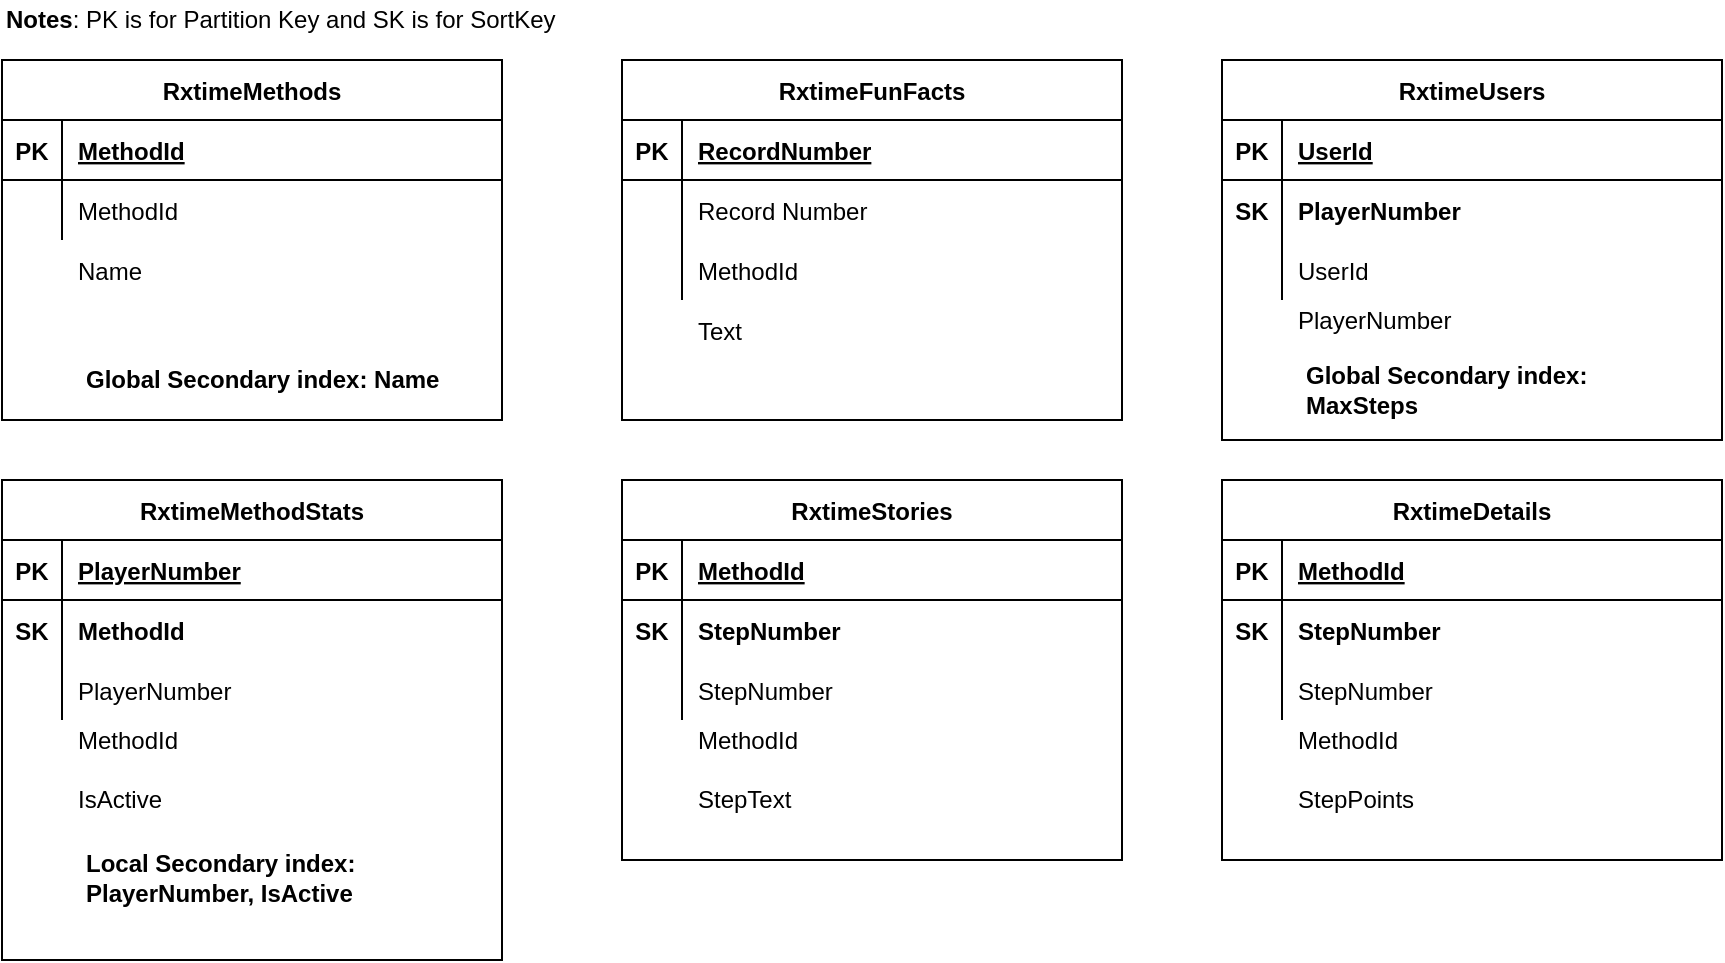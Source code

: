 <mxfile version="13.10.4" type="device"><diagram id="R2lEEEUBdFMjLlhIrx00" name="Page-1"><mxGraphModel dx="1240" dy="686" grid="1" gridSize="10" guides="1" tooltips="1" connect="1" arrows="1" fold="1" page="1" pageScale="1" pageWidth="850" pageHeight="1100" math="0" shadow="0" extFonts="Permanent Marker^https://fonts.googleapis.com/css?family=Permanent+Marker"><root><mxCell id="0"/><mxCell id="1" parent="0"/><mxCell id="uGxjUlZUFUyvaRyO3LnY-5" value="" style="group" vertex="1" connectable="0" parent="1"><mxGeometry x="360" y="30" width="250" height="180" as="geometry"/></mxCell><mxCell id="C-vyLk0tnHw3VtMMgP7b-2" value="RxtimeFunFacts" style="shape=table;startSize=30;container=1;collapsible=1;childLayout=tableLayout;fixedRows=1;rowLines=0;fontStyle=1;align=center;resizeLast=1;" parent="uGxjUlZUFUyvaRyO3LnY-5" vertex="1"><mxGeometry width="250" height="180" as="geometry"/></mxCell><mxCell id="C-vyLk0tnHw3VtMMgP7b-3" value="" style="shape=partialRectangle;collapsible=0;dropTarget=0;pointerEvents=0;fillColor=none;points=[[0,0.5],[1,0.5]];portConstraint=eastwest;top=0;left=0;right=0;bottom=1;" parent="C-vyLk0tnHw3VtMMgP7b-2" vertex="1"><mxGeometry y="30" width="250" height="30" as="geometry"/></mxCell><mxCell id="C-vyLk0tnHw3VtMMgP7b-4" value="PK" style="shape=partialRectangle;overflow=hidden;connectable=0;fillColor=none;top=0;left=0;bottom=0;right=0;fontStyle=1;" parent="C-vyLk0tnHw3VtMMgP7b-3" vertex="1"><mxGeometry width="30" height="30" as="geometry"/></mxCell><mxCell id="C-vyLk0tnHw3VtMMgP7b-5" value="RecordNumber" style="shape=partialRectangle;overflow=hidden;connectable=0;fillColor=none;top=0;left=0;bottom=0;right=0;align=left;spacingLeft=6;fontStyle=5;" parent="C-vyLk0tnHw3VtMMgP7b-3" vertex="1"><mxGeometry x="30" width="220" height="30" as="geometry"/></mxCell><mxCell id="C-vyLk0tnHw3VtMMgP7b-6" value="" style="shape=partialRectangle;collapsible=0;dropTarget=0;pointerEvents=0;fillColor=none;points=[[0,0.5],[1,0.5]];portConstraint=eastwest;top=0;left=0;right=0;bottom=0;" parent="C-vyLk0tnHw3VtMMgP7b-2" vertex="1"><mxGeometry y="60" width="250" height="30" as="geometry"/></mxCell><mxCell id="C-vyLk0tnHw3VtMMgP7b-7" value="" style="shape=partialRectangle;overflow=hidden;connectable=0;fillColor=none;top=0;left=0;bottom=0;right=0;" parent="C-vyLk0tnHw3VtMMgP7b-6" vertex="1"><mxGeometry width="30" height="30" as="geometry"/></mxCell><mxCell id="C-vyLk0tnHw3VtMMgP7b-8" value="Record Number" style="shape=partialRectangle;overflow=hidden;connectable=0;fillColor=none;top=0;left=0;bottom=0;right=0;align=left;spacingLeft=6;" parent="C-vyLk0tnHw3VtMMgP7b-6" vertex="1"><mxGeometry x="30" width="220" height="30" as="geometry"/></mxCell><mxCell id="C-vyLk0tnHw3VtMMgP7b-9" value="" style="shape=partialRectangle;collapsible=0;dropTarget=0;pointerEvents=0;fillColor=none;points=[[0,0.5],[1,0.5]];portConstraint=eastwest;top=0;left=0;right=0;bottom=0;" parent="C-vyLk0tnHw3VtMMgP7b-2" vertex="1"><mxGeometry y="90" width="250" height="30" as="geometry"/></mxCell><mxCell id="C-vyLk0tnHw3VtMMgP7b-10" value="" style="shape=partialRectangle;overflow=hidden;connectable=0;fillColor=none;top=0;left=0;bottom=0;right=0;" parent="C-vyLk0tnHw3VtMMgP7b-9" vertex="1"><mxGeometry width="30" height="30" as="geometry"/></mxCell><mxCell id="C-vyLk0tnHw3VtMMgP7b-11" value="MethodId" style="shape=partialRectangle;overflow=hidden;connectable=0;fillColor=none;top=0;left=0;bottom=0;right=0;align=left;spacingLeft=6;" parent="C-vyLk0tnHw3VtMMgP7b-9" vertex="1"><mxGeometry x="30" width="220" height="30" as="geometry"/></mxCell><mxCell id="uGxjUlZUFUyvaRyO3LnY-3" value="Text" style="shape=partialRectangle;overflow=hidden;connectable=0;fillColor=none;top=0;left=0;bottom=0;right=0;align=left;spacingLeft=6;" vertex="1" parent="uGxjUlZUFUyvaRyO3LnY-5"><mxGeometry x="30" y="120.0" width="220" height="30.0" as="geometry"/></mxCell><mxCell id="uGxjUlZUFUyvaRyO3LnY-6" value="" style="group" vertex="1" connectable="0" parent="1"><mxGeometry x="50" y="30" width="250" height="180" as="geometry"/></mxCell><mxCell id="uGxjUlZUFUyvaRyO3LnY-4" value="Name" style="shape=partialRectangle;overflow=hidden;connectable=0;fillColor=none;top=0;left=0;bottom=0;right=0;align=left;spacingLeft=6;" vertex="1" parent="uGxjUlZUFUyvaRyO3LnY-6"><mxGeometry x="30" y="90" width="220" height="30" as="geometry"/></mxCell><mxCell id="uGxjUlZUFUyvaRyO3LnY-7" value="" style="group" vertex="1" connectable="0" parent="uGxjUlZUFUyvaRyO3LnY-6"><mxGeometry width="250" height="180" as="geometry"/></mxCell><mxCell id="C-vyLk0tnHw3VtMMgP7b-23" value="RxtimeMethods" style="shape=table;startSize=30;container=1;collapsible=1;childLayout=tableLayout;fixedRows=1;rowLines=0;fontStyle=1;align=center;resizeLast=1;" parent="uGxjUlZUFUyvaRyO3LnY-7" vertex="1"><mxGeometry width="250" height="180" as="geometry"/></mxCell><mxCell id="C-vyLk0tnHw3VtMMgP7b-24" value="" style="shape=partialRectangle;collapsible=0;dropTarget=0;pointerEvents=0;fillColor=none;points=[[0,0.5],[1,0.5]];portConstraint=eastwest;top=0;left=0;right=0;bottom=1;" parent="C-vyLk0tnHw3VtMMgP7b-23" vertex="1"><mxGeometry y="30" width="250" height="30" as="geometry"/></mxCell><mxCell id="C-vyLk0tnHw3VtMMgP7b-25" value="PK" style="shape=partialRectangle;overflow=hidden;connectable=0;fillColor=none;top=0;left=0;bottom=0;right=0;fontStyle=1;" parent="C-vyLk0tnHw3VtMMgP7b-24" vertex="1"><mxGeometry width="30" height="30" as="geometry"/></mxCell><mxCell id="C-vyLk0tnHw3VtMMgP7b-26" value="MethodId" style="shape=partialRectangle;overflow=hidden;connectable=0;fillColor=none;top=0;left=0;bottom=0;right=0;align=left;spacingLeft=6;fontStyle=5;" parent="C-vyLk0tnHw3VtMMgP7b-24" vertex="1"><mxGeometry x="30" width="220" height="30" as="geometry"/></mxCell><mxCell id="C-vyLk0tnHw3VtMMgP7b-27" value="" style="shape=partialRectangle;collapsible=0;dropTarget=0;pointerEvents=0;fillColor=none;points=[[0,0.5],[1,0.5]];portConstraint=eastwest;top=0;left=0;right=0;bottom=0;" parent="C-vyLk0tnHw3VtMMgP7b-23" vertex="1"><mxGeometry y="60" width="250" height="30" as="geometry"/></mxCell><mxCell id="C-vyLk0tnHw3VtMMgP7b-28" value="" style="shape=partialRectangle;overflow=hidden;connectable=0;fillColor=none;top=0;left=0;bottom=0;right=0;" parent="C-vyLk0tnHw3VtMMgP7b-27" vertex="1"><mxGeometry width="30" height="30" as="geometry"/></mxCell><mxCell id="C-vyLk0tnHw3VtMMgP7b-29" value="MethodId" style="shape=partialRectangle;overflow=hidden;connectable=0;fillColor=none;top=0;left=0;bottom=0;right=0;align=left;spacingLeft=6;" parent="C-vyLk0tnHw3VtMMgP7b-27" vertex="1"><mxGeometry x="30" width="220" height="30" as="geometry"/></mxCell><mxCell id="uGxjUlZUFUyvaRyO3LnY-1" value="Global Secondary index: Name" style="text;html=1;strokeColor=none;fillColor=none;align=left;verticalAlign=middle;whiteSpace=wrap;rounded=0;fontStyle=1" vertex="1" parent="uGxjUlZUFUyvaRyO3LnY-7"><mxGeometry x="40" y="150" width="200" height="20" as="geometry"/></mxCell><mxCell id="uGxjUlZUFUyvaRyO3LnY-11" value="" style="group" vertex="1" connectable="0" parent="1"><mxGeometry x="50" y="240" width="250" height="240" as="geometry"/></mxCell><mxCell id="C-vyLk0tnHw3VtMMgP7b-13" value="RxtimeMethodStats" style="shape=table;startSize=30;container=1;collapsible=1;childLayout=tableLayout;fixedRows=1;rowLines=0;fontStyle=1;align=center;resizeLast=1;" parent="uGxjUlZUFUyvaRyO3LnY-11" vertex="1"><mxGeometry width="250" height="240" as="geometry"/></mxCell><mxCell id="C-vyLk0tnHw3VtMMgP7b-14" value="" style="shape=partialRectangle;collapsible=0;dropTarget=0;pointerEvents=0;fillColor=none;points=[[0,0.5],[1,0.5]];portConstraint=eastwest;top=0;left=0;right=0;bottom=1;" parent="C-vyLk0tnHw3VtMMgP7b-13" vertex="1"><mxGeometry y="30" width="250" height="30" as="geometry"/></mxCell><mxCell id="C-vyLk0tnHw3VtMMgP7b-15" value="PK" style="shape=partialRectangle;overflow=hidden;connectable=0;fillColor=none;top=0;left=0;bottom=0;right=0;fontStyle=1;" parent="C-vyLk0tnHw3VtMMgP7b-14" vertex="1"><mxGeometry width="30" height="30" as="geometry"/></mxCell><mxCell id="C-vyLk0tnHw3VtMMgP7b-16" value="PlayerNumber" style="shape=partialRectangle;overflow=hidden;connectable=0;fillColor=none;top=0;left=0;bottom=0;right=0;align=left;spacingLeft=6;fontStyle=5;" parent="C-vyLk0tnHw3VtMMgP7b-14" vertex="1"><mxGeometry x="30" width="220" height="30" as="geometry"/></mxCell><mxCell id="C-vyLk0tnHw3VtMMgP7b-17" value="" style="shape=partialRectangle;collapsible=0;dropTarget=0;pointerEvents=0;fillColor=none;points=[[0,0.5],[1,0.5]];portConstraint=eastwest;top=0;left=0;right=0;bottom=0;" parent="C-vyLk0tnHw3VtMMgP7b-13" vertex="1"><mxGeometry y="60" width="250" height="30" as="geometry"/></mxCell><mxCell id="C-vyLk0tnHw3VtMMgP7b-18" value="SK" style="shape=partialRectangle;overflow=hidden;connectable=0;fillColor=none;top=0;left=0;bottom=0;right=0;fontStyle=1" parent="C-vyLk0tnHw3VtMMgP7b-17" vertex="1"><mxGeometry width="30" height="30" as="geometry"/></mxCell><mxCell id="C-vyLk0tnHw3VtMMgP7b-19" value="MethodId" style="shape=partialRectangle;overflow=hidden;connectable=0;fillColor=none;top=0;left=0;bottom=0;right=0;align=left;spacingLeft=6;fontStyle=1" parent="C-vyLk0tnHw3VtMMgP7b-17" vertex="1"><mxGeometry x="30" width="220" height="30" as="geometry"/></mxCell><mxCell id="C-vyLk0tnHw3VtMMgP7b-20" value="" style="shape=partialRectangle;collapsible=0;dropTarget=0;pointerEvents=0;fillColor=none;points=[[0,0.5],[1,0.5]];portConstraint=eastwest;top=0;left=0;right=0;bottom=0;" parent="C-vyLk0tnHw3VtMMgP7b-13" vertex="1"><mxGeometry y="90" width="250" height="30" as="geometry"/></mxCell><mxCell id="C-vyLk0tnHw3VtMMgP7b-21" value="" style="shape=partialRectangle;overflow=hidden;connectable=0;fillColor=none;top=0;left=0;bottom=0;right=0;" parent="C-vyLk0tnHw3VtMMgP7b-20" vertex="1"><mxGeometry width="30" height="30" as="geometry"/></mxCell><mxCell id="C-vyLk0tnHw3VtMMgP7b-22" value="PlayerNumber" style="shape=partialRectangle;overflow=hidden;connectable=0;fillColor=none;top=0;left=0;bottom=0;right=0;align=left;spacingLeft=6;" parent="C-vyLk0tnHw3VtMMgP7b-20" vertex="1"><mxGeometry x="30" width="220" height="30" as="geometry"/></mxCell><mxCell id="uGxjUlZUFUyvaRyO3LnY-8" value="MethodId" style="shape=partialRectangle;overflow=hidden;connectable=0;fillColor=none;top=0;left=0;bottom=0;right=0;align=left;spacingLeft=6;" vertex="1" parent="uGxjUlZUFUyvaRyO3LnY-11"><mxGeometry x="30" y="115.2" width="220" height="28.8" as="geometry"/></mxCell><mxCell id="uGxjUlZUFUyvaRyO3LnY-10" value="Local Secondary index: PlayerNumber, IsActive" style="text;html=1;strokeColor=none;fillColor=none;align=left;verticalAlign=middle;whiteSpace=wrap;rounded=0;fontStyle=1" vertex="1" parent="uGxjUlZUFUyvaRyO3LnY-11"><mxGeometry x="40" y="180" width="200" height="38.4" as="geometry"/></mxCell><mxCell id="uGxjUlZUFUyvaRyO3LnY-9" value="IsActive" style="shape=partialRectangle;overflow=hidden;connectable=0;fillColor=none;top=0;left=0;bottom=0;right=0;align=left;spacingLeft=6;" vertex="1" parent="uGxjUlZUFUyvaRyO3LnY-11"><mxGeometry x="30" y="144" width="220" height="30" as="geometry"/></mxCell><mxCell id="uGxjUlZUFUyvaRyO3LnY-38" value="" style="group" vertex="1" connectable="0" parent="1"><mxGeometry x="360" y="240" width="250" height="240" as="geometry"/></mxCell><mxCell id="uGxjUlZUFUyvaRyO3LnY-24" value="" style="group" vertex="1" connectable="0" parent="uGxjUlZUFUyvaRyO3LnY-38"><mxGeometry width="250" height="240" as="geometry"/></mxCell><mxCell id="uGxjUlZUFUyvaRyO3LnY-35" value="MethodId" style="shape=partialRectangle;overflow=hidden;connectable=0;fillColor=none;top=0;left=0;bottom=0;right=0;align=left;spacingLeft=6;" vertex="1" parent="uGxjUlZUFUyvaRyO3LnY-24"><mxGeometry x="30" y="115.2" width="220" height="28.8" as="geometry"/></mxCell><mxCell id="uGxjUlZUFUyvaRyO3LnY-37" value="StepText" style="shape=partialRectangle;overflow=hidden;connectable=0;fillColor=none;top=0;left=0;bottom=0;right=0;align=left;spacingLeft=6;" vertex="1" parent="uGxjUlZUFUyvaRyO3LnY-24"><mxGeometry x="30" y="144" width="220" height="30" as="geometry"/></mxCell><mxCell id="uGxjUlZUFUyvaRyO3LnY-25" value="RxtimeStories" style="shape=table;startSize=30;container=1;collapsible=1;childLayout=tableLayout;fixedRows=1;rowLines=0;fontStyle=1;align=center;resizeLast=1;" vertex="1" parent="uGxjUlZUFUyvaRyO3LnY-38"><mxGeometry width="250" height="190" as="geometry"/></mxCell><mxCell id="uGxjUlZUFUyvaRyO3LnY-26" value="" style="shape=partialRectangle;collapsible=0;dropTarget=0;pointerEvents=0;fillColor=none;points=[[0,0.5],[1,0.5]];portConstraint=eastwest;top=0;left=0;right=0;bottom=1;" vertex="1" parent="uGxjUlZUFUyvaRyO3LnY-25"><mxGeometry y="30" width="250" height="30" as="geometry"/></mxCell><mxCell id="uGxjUlZUFUyvaRyO3LnY-27" value="PK" style="shape=partialRectangle;overflow=hidden;connectable=0;fillColor=none;top=0;left=0;bottom=0;right=0;fontStyle=1;" vertex="1" parent="uGxjUlZUFUyvaRyO3LnY-26"><mxGeometry width="30" height="30" as="geometry"/></mxCell><mxCell id="uGxjUlZUFUyvaRyO3LnY-28" value="MethodId" style="shape=partialRectangle;overflow=hidden;connectable=0;fillColor=none;top=0;left=0;bottom=0;right=0;align=left;spacingLeft=6;fontStyle=5;" vertex="1" parent="uGxjUlZUFUyvaRyO3LnY-26"><mxGeometry x="30" width="220" height="30" as="geometry"/></mxCell><mxCell id="uGxjUlZUFUyvaRyO3LnY-29" value="" style="shape=partialRectangle;collapsible=0;dropTarget=0;pointerEvents=0;fillColor=none;points=[[0,0.5],[1,0.5]];portConstraint=eastwest;top=0;left=0;right=0;bottom=0;" vertex="1" parent="uGxjUlZUFUyvaRyO3LnY-25"><mxGeometry y="60" width="250" height="30" as="geometry"/></mxCell><mxCell id="uGxjUlZUFUyvaRyO3LnY-30" value="SK" style="shape=partialRectangle;overflow=hidden;connectable=0;fillColor=none;top=0;left=0;bottom=0;right=0;fontStyle=1" vertex="1" parent="uGxjUlZUFUyvaRyO3LnY-29"><mxGeometry width="30" height="30" as="geometry"/></mxCell><mxCell id="uGxjUlZUFUyvaRyO3LnY-31" value="StepNumber" style="shape=partialRectangle;overflow=hidden;connectable=0;fillColor=none;top=0;left=0;bottom=0;right=0;align=left;spacingLeft=6;fontStyle=1" vertex="1" parent="uGxjUlZUFUyvaRyO3LnY-29"><mxGeometry x="30" width="220" height="30" as="geometry"/></mxCell><mxCell id="uGxjUlZUFUyvaRyO3LnY-32" value="" style="shape=partialRectangle;collapsible=0;dropTarget=0;pointerEvents=0;fillColor=none;points=[[0,0.5],[1,0.5]];portConstraint=eastwest;top=0;left=0;right=0;bottom=0;" vertex="1" parent="uGxjUlZUFUyvaRyO3LnY-25"><mxGeometry y="90" width="250" height="30" as="geometry"/></mxCell><mxCell id="uGxjUlZUFUyvaRyO3LnY-33" value="" style="shape=partialRectangle;overflow=hidden;connectable=0;fillColor=none;top=0;left=0;bottom=0;right=0;" vertex="1" parent="uGxjUlZUFUyvaRyO3LnY-32"><mxGeometry width="30" height="30" as="geometry"/></mxCell><mxCell id="uGxjUlZUFUyvaRyO3LnY-34" value="StepNumber" style="shape=partialRectangle;overflow=hidden;connectable=0;fillColor=none;top=0;left=0;bottom=0;right=0;align=left;spacingLeft=6;" vertex="1" parent="uGxjUlZUFUyvaRyO3LnY-32"><mxGeometry x="30" width="220" height="30" as="geometry"/></mxCell><mxCell id="uGxjUlZUFUyvaRyO3LnY-39" value="" style="group" vertex="1" connectable="0" parent="1"><mxGeometry x="660" y="240" width="250" height="240" as="geometry"/></mxCell><mxCell id="uGxjUlZUFUyvaRyO3LnY-40" value="" style="group" vertex="1" connectable="0" parent="uGxjUlZUFUyvaRyO3LnY-39"><mxGeometry width="250" height="240" as="geometry"/></mxCell><mxCell id="uGxjUlZUFUyvaRyO3LnY-41" value="MethodId" style="shape=partialRectangle;overflow=hidden;connectable=0;fillColor=none;top=0;left=0;bottom=0;right=0;align=left;spacingLeft=6;" vertex="1" parent="uGxjUlZUFUyvaRyO3LnY-40"><mxGeometry x="30" y="115.2" width="220" height="28.8" as="geometry"/></mxCell><mxCell id="uGxjUlZUFUyvaRyO3LnY-42" value="StepPoints" style="shape=partialRectangle;overflow=hidden;connectable=0;fillColor=none;top=0;left=0;bottom=0;right=0;align=left;spacingLeft=6;" vertex="1" parent="uGxjUlZUFUyvaRyO3LnY-40"><mxGeometry x="30" y="144" width="220" height="30" as="geometry"/></mxCell><mxCell id="uGxjUlZUFUyvaRyO3LnY-43" value="RxtimeDetails" style="shape=table;startSize=30;container=1;collapsible=1;childLayout=tableLayout;fixedRows=1;rowLines=0;fontStyle=1;align=center;resizeLast=1;" vertex="1" parent="uGxjUlZUFUyvaRyO3LnY-39"><mxGeometry width="250" height="190" as="geometry"/></mxCell><mxCell id="uGxjUlZUFUyvaRyO3LnY-44" value="" style="shape=partialRectangle;collapsible=0;dropTarget=0;pointerEvents=0;fillColor=none;points=[[0,0.5],[1,0.5]];portConstraint=eastwest;top=0;left=0;right=0;bottom=1;" vertex="1" parent="uGxjUlZUFUyvaRyO3LnY-43"><mxGeometry y="30" width="250" height="30" as="geometry"/></mxCell><mxCell id="uGxjUlZUFUyvaRyO3LnY-45" value="PK" style="shape=partialRectangle;overflow=hidden;connectable=0;fillColor=none;top=0;left=0;bottom=0;right=0;fontStyle=1;" vertex="1" parent="uGxjUlZUFUyvaRyO3LnY-44"><mxGeometry width="30" height="30" as="geometry"/></mxCell><mxCell id="uGxjUlZUFUyvaRyO3LnY-46" value="MethodId" style="shape=partialRectangle;overflow=hidden;connectable=0;fillColor=none;top=0;left=0;bottom=0;right=0;align=left;spacingLeft=6;fontStyle=5;" vertex="1" parent="uGxjUlZUFUyvaRyO3LnY-44"><mxGeometry x="30" width="220" height="30" as="geometry"/></mxCell><mxCell id="uGxjUlZUFUyvaRyO3LnY-47" value="" style="shape=partialRectangle;collapsible=0;dropTarget=0;pointerEvents=0;fillColor=none;points=[[0,0.5],[1,0.5]];portConstraint=eastwest;top=0;left=0;right=0;bottom=0;" vertex="1" parent="uGxjUlZUFUyvaRyO3LnY-43"><mxGeometry y="60" width="250" height="30" as="geometry"/></mxCell><mxCell id="uGxjUlZUFUyvaRyO3LnY-48" value="SK" style="shape=partialRectangle;overflow=hidden;connectable=0;fillColor=none;top=0;left=0;bottom=0;right=0;fontStyle=1" vertex="1" parent="uGxjUlZUFUyvaRyO3LnY-47"><mxGeometry width="30" height="30" as="geometry"/></mxCell><mxCell id="uGxjUlZUFUyvaRyO3LnY-49" value="StepNumber" style="shape=partialRectangle;overflow=hidden;connectable=0;fillColor=none;top=0;left=0;bottom=0;right=0;align=left;spacingLeft=6;fontStyle=1" vertex="1" parent="uGxjUlZUFUyvaRyO3LnY-47"><mxGeometry x="30" width="220" height="30" as="geometry"/></mxCell><mxCell id="uGxjUlZUFUyvaRyO3LnY-50" value="" style="shape=partialRectangle;collapsible=0;dropTarget=0;pointerEvents=0;fillColor=none;points=[[0,0.5],[1,0.5]];portConstraint=eastwest;top=0;left=0;right=0;bottom=0;" vertex="1" parent="uGxjUlZUFUyvaRyO3LnY-43"><mxGeometry y="90" width="250" height="30" as="geometry"/></mxCell><mxCell id="uGxjUlZUFUyvaRyO3LnY-51" value="" style="shape=partialRectangle;overflow=hidden;connectable=0;fillColor=none;top=0;left=0;bottom=0;right=0;" vertex="1" parent="uGxjUlZUFUyvaRyO3LnY-50"><mxGeometry width="30" height="30" as="geometry"/></mxCell><mxCell id="uGxjUlZUFUyvaRyO3LnY-52" value="StepNumber" style="shape=partialRectangle;overflow=hidden;connectable=0;fillColor=none;top=0;left=0;bottom=0;right=0;align=left;spacingLeft=6;" vertex="1" parent="uGxjUlZUFUyvaRyO3LnY-50"><mxGeometry x="30" width="220" height="30" as="geometry"/></mxCell><mxCell id="uGxjUlZUFUyvaRyO3LnY-66" value="" style="group" vertex="1" connectable="0" parent="1"><mxGeometry x="660" y="30" width="250" height="240" as="geometry"/></mxCell><mxCell id="uGxjUlZUFUyvaRyO3LnY-67" value="" style="group" vertex="1" connectable="0" parent="uGxjUlZUFUyvaRyO3LnY-66"><mxGeometry width="250" height="240" as="geometry"/></mxCell><mxCell id="uGxjUlZUFUyvaRyO3LnY-68" value="PlayerNumber" style="shape=partialRectangle;overflow=hidden;connectable=0;fillColor=none;top=0;left=0;bottom=0;right=0;align=left;spacingLeft=6;" vertex="1" parent="uGxjUlZUFUyvaRyO3LnY-67"><mxGeometry x="30" y="115.2" width="220" height="28.8" as="geometry"/></mxCell><mxCell id="uGxjUlZUFUyvaRyO3LnY-89" value="Global Secondary index: MaxSteps" style="text;html=1;strokeColor=none;fillColor=none;align=left;verticalAlign=middle;whiteSpace=wrap;rounded=0;fontStyle=1" vertex="1" parent="uGxjUlZUFUyvaRyO3LnY-67"><mxGeometry x="40" y="160" width="200" height="10" as="geometry"/></mxCell><mxCell id="uGxjUlZUFUyvaRyO3LnY-70" value="RxtimeUsers" style="shape=table;startSize=30;container=1;collapsible=1;childLayout=tableLayout;fixedRows=1;rowLines=0;fontStyle=1;align=center;resizeLast=1;" vertex="1" parent="uGxjUlZUFUyvaRyO3LnY-66"><mxGeometry width="250" height="190" as="geometry"/></mxCell><mxCell id="uGxjUlZUFUyvaRyO3LnY-71" value="" style="shape=partialRectangle;collapsible=0;dropTarget=0;pointerEvents=0;fillColor=none;points=[[0,0.5],[1,0.5]];portConstraint=eastwest;top=0;left=0;right=0;bottom=1;" vertex="1" parent="uGxjUlZUFUyvaRyO3LnY-70"><mxGeometry y="30" width="250" height="30" as="geometry"/></mxCell><mxCell id="uGxjUlZUFUyvaRyO3LnY-72" value="PK" style="shape=partialRectangle;overflow=hidden;connectable=0;fillColor=none;top=0;left=0;bottom=0;right=0;fontStyle=1;" vertex="1" parent="uGxjUlZUFUyvaRyO3LnY-71"><mxGeometry width="30" height="30" as="geometry"/></mxCell><mxCell id="uGxjUlZUFUyvaRyO3LnY-73" value="UserId" style="shape=partialRectangle;overflow=hidden;connectable=0;fillColor=none;top=0;left=0;bottom=0;right=0;align=left;spacingLeft=6;fontStyle=5;" vertex="1" parent="uGxjUlZUFUyvaRyO3LnY-71"><mxGeometry x="30" width="220" height="30" as="geometry"/></mxCell><mxCell id="uGxjUlZUFUyvaRyO3LnY-74" value="" style="shape=partialRectangle;collapsible=0;dropTarget=0;pointerEvents=0;fillColor=none;points=[[0,0.5],[1,0.5]];portConstraint=eastwest;top=0;left=0;right=0;bottom=0;" vertex="1" parent="uGxjUlZUFUyvaRyO3LnY-70"><mxGeometry y="60" width="250" height="30" as="geometry"/></mxCell><mxCell id="uGxjUlZUFUyvaRyO3LnY-75" value="SK" style="shape=partialRectangle;overflow=hidden;connectable=0;fillColor=none;top=0;left=0;bottom=0;right=0;fontStyle=1" vertex="1" parent="uGxjUlZUFUyvaRyO3LnY-74"><mxGeometry width="30" height="30" as="geometry"/></mxCell><mxCell id="uGxjUlZUFUyvaRyO3LnY-76" value="PlayerNumber" style="shape=partialRectangle;overflow=hidden;connectable=0;fillColor=none;top=0;left=0;bottom=0;right=0;align=left;spacingLeft=6;fontStyle=1" vertex="1" parent="uGxjUlZUFUyvaRyO3LnY-74"><mxGeometry x="30" width="220" height="30" as="geometry"/></mxCell><mxCell id="uGxjUlZUFUyvaRyO3LnY-77" value="" style="shape=partialRectangle;collapsible=0;dropTarget=0;pointerEvents=0;fillColor=none;points=[[0,0.5],[1,0.5]];portConstraint=eastwest;top=0;left=0;right=0;bottom=0;" vertex="1" parent="uGxjUlZUFUyvaRyO3LnY-70"><mxGeometry y="90" width="250" height="30" as="geometry"/></mxCell><mxCell id="uGxjUlZUFUyvaRyO3LnY-78" value="" style="shape=partialRectangle;overflow=hidden;connectable=0;fillColor=none;top=0;left=0;bottom=0;right=0;" vertex="1" parent="uGxjUlZUFUyvaRyO3LnY-77"><mxGeometry width="30" height="30" as="geometry"/></mxCell><mxCell id="uGxjUlZUFUyvaRyO3LnY-79" value="UserId" style="shape=partialRectangle;overflow=hidden;connectable=0;fillColor=none;top=0;left=0;bottom=0;right=0;align=left;spacingLeft=6;" vertex="1" parent="uGxjUlZUFUyvaRyO3LnY-77"><mxGeometry x="30" width="220" height="30" as="geometry"/></mxCell><mxCell id="uGxjUlZUFUyvaRyO3LnY-90" value="&lt;b&gt;Notes&lt;/b&gt;: PK is for Partition Key and SK is for SortKey" style="text;html=1;strokeColor=none;fillColor=none;align=left;verticalAlign=middle;whiteSpace=wrap;rounded=0;" vertex="1" parent="1"><mxGeometry x="50" width="860" height="20" as="geometry"/></mxCell></root></mxGraphModel></diagram></mxfile>